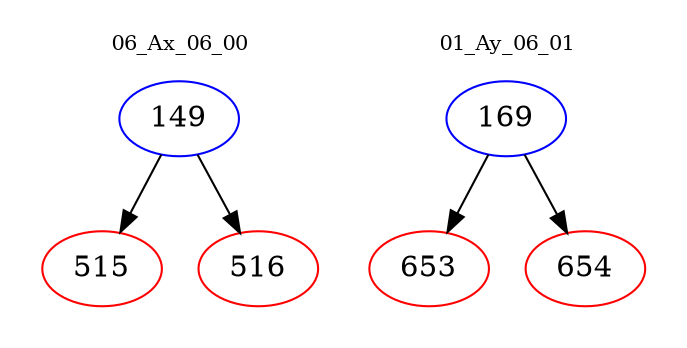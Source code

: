 digraph{
subgraph cluster_0 {
color = white
label = "06_Ax_06_00";
fontsize=10;
T0_149 [label="149", color="blue"]
T0_149 -> T0_515 [color="black"]
T0_515 [label="515", color="red"]
T0_149 -> T0_516 [color="black"]
T0_516 [label="516", color="red"]
}
subgraph cluster_1 {
color = white
label = "01_Ay_06_01";
fontsize=10;
T1_169 [label="169", color="blue"]
T1_169 -> T1_653 [color="black"]
T1_653 [label="653", color="red"]
T1_169 -> T1_654 [color="black"]
T1_654 [label="654", color="red"]
}
}

